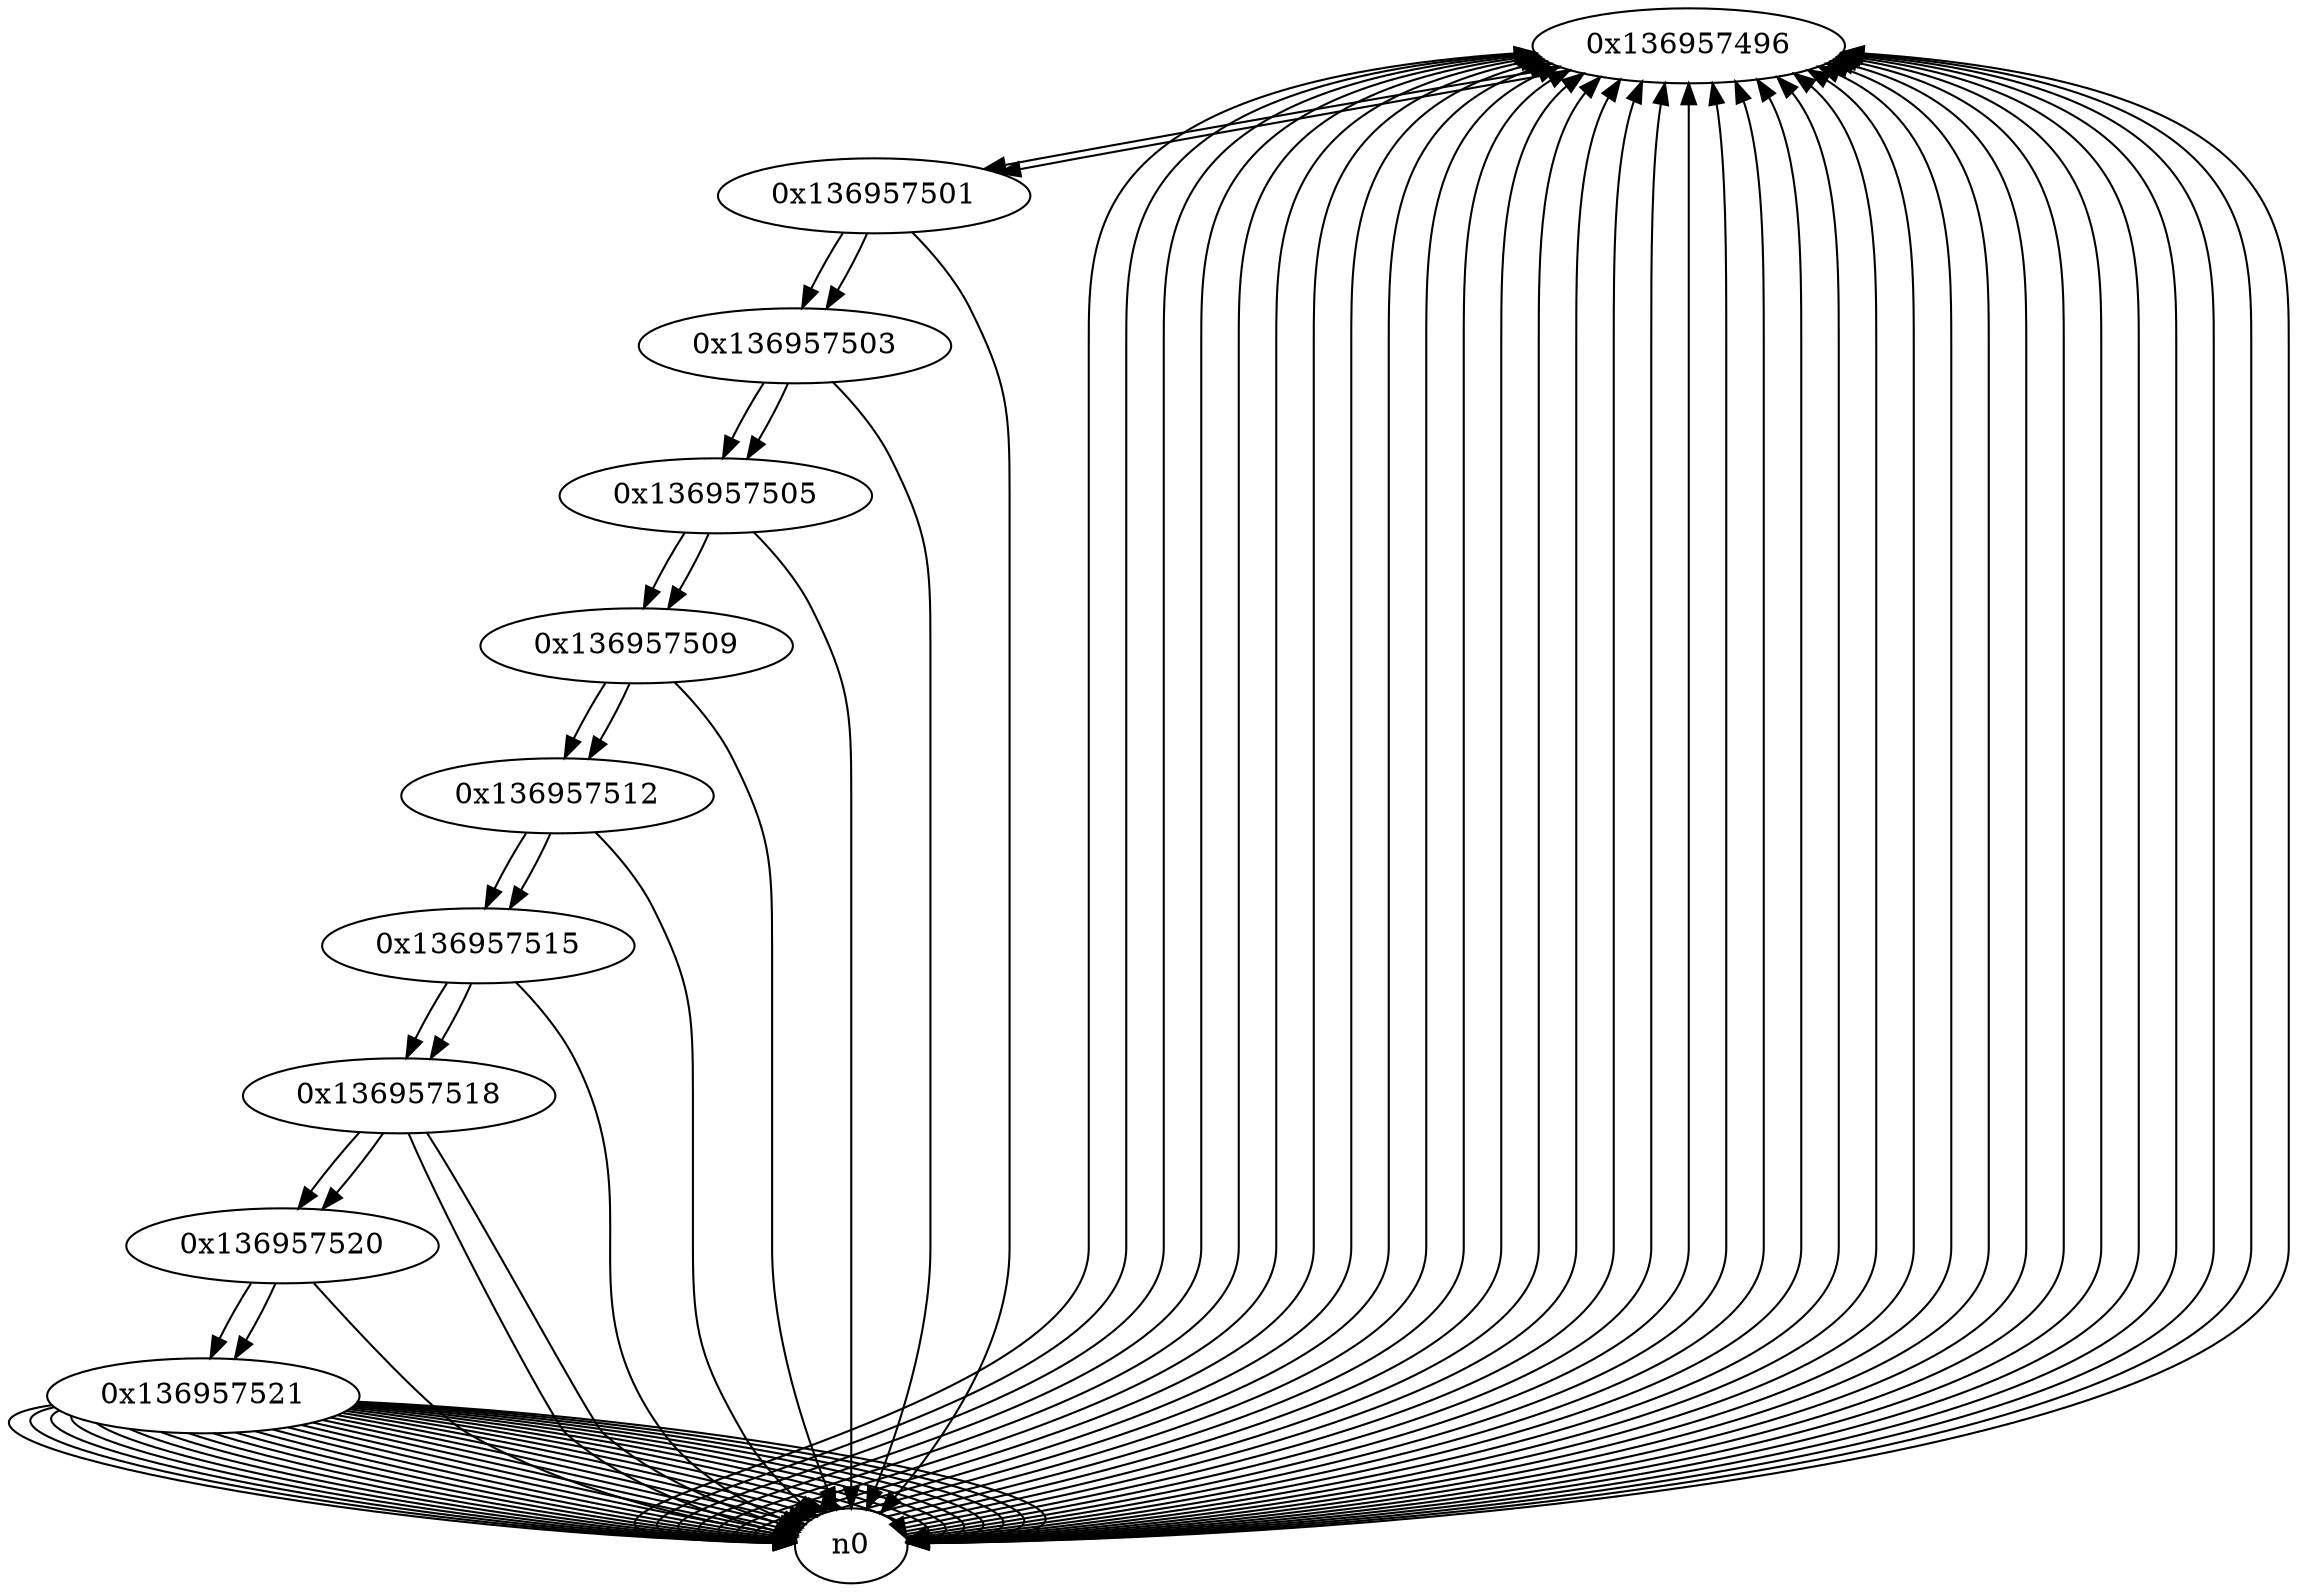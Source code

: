 digraph G{
/* nodes */
  n1 [label="0x136957496"]
  n2 [label="0x136957501"]
  n3 [label="0x136957503"]
  n4 [label="0x136957505"]
  n5 [label="0x136957509"]
  n6 [label="0x136957512"]
  n7 [label="0x136957515"]
  n8 [label="0x136957518"]
  n9 [label="0x136957520"]
  n10 [label="0x136957521"]
/* edges */
n1 -> n2;
n1 -> n0;
n0 -> n1;
n0 -> n1;
n0 -> n1;
n0 -> n1;
n0 -> n1;
n0 -> n1;
n0 -> n1;
n0 -> n1;
n0 -> n1;
n0 -> n1;
n0 -> n1;
n0 -> n1;
n0 -> n1;
n0 -> n1;
n0 -> n1;
n0 -> n1;
n0 -> n1;
n0 -> n1;
n0 -> n1;
n0 -> n1;
n0 -> n1;
n0 -> n1;
n0 -> n1;
n0 -> n1;
n0 -> n1;
n0 -> n1;
n0 -> n1;
n0 -> n1;
n0 -> n1;
n0 -> n1;
n0 -> n1;
n0 -> n1;
n2 -> n3;
n2 -> n0;
n1 -> n2;
n3 -> n4;
n3 -> n0;
n2 -> n3;
n4 -> n5;
n4 -> n0;
n3 -> n4;
n5 -> n6;
n5 -> n0;
n4 -> n5;
n6 -> n7;
n6 -> n0;
n5 -> n6;
n7 -> n8;
n7 -> n0;
n6 -> n7;
n8 -> n9;
n8 -> n0;
n8 -> n0;
n7 -> n8;
n9 -> n10;
n9 -> n0;
n8 -> n9;
n10 -> n0;
n10 -> n0;
n10 -> n0;
n10 -> n0;
n10 -> n0;
n10 -> n0;
n10 -> n0;
n10 -> n0;
n10 -> n0;
n10 -> n0;
n10 -> n0;
n10 -> n0;
n10 -> n0;
n10 -> n0;
n10 -> n0;
n10 -> n0;
n10 -> n0;
n10 -> n0;
n10 -> n0;
n10 -> n0;
n10 -> n0;
n10 -> n0;
n10 -> n0;
n10 -> n0;
n10 -> n0;
n10 -> n0;
n10 -> n0;
n10 -> n0;
n10 -> n0;
n9 -> n10;
}
